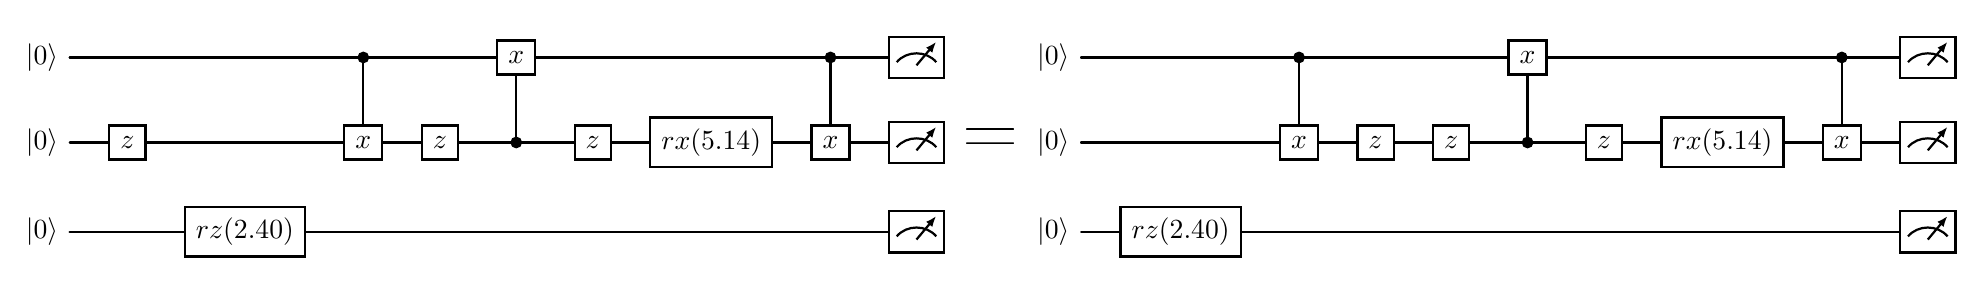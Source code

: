 \documentclass[border=6pt]{standalone}
\usepackage[utf8]{inputenc}
\usepackage[T1]{fontenc}
\usepackage{tikz}
\usetikzlibrary{quantikz2}
\begin{document}\begin{quantikz}
	\lstick{\ket{0}}	&	\qw	&	\qw	&	\ctrl{1}	&	\qw	&	\gate{x}	&	\qw	&	\qw	&	\ctrl{1}	&	\meter{}\\
	\lstick{\ket{0}}	&	\gate{z}	&	\qw	&	\gate{x}	&	\gate{z}	&	\ctrl{-1}	&	\gate{z}	&	\gate{rx(5.14)}	&	\gate{x}	&	\meter{}\\
	\lstick{\ket{0}}	&	\qw	&	\gate{rz(2.40)}	&	\qw	&	\qw	&	\qw	&	\qw	&	\qw	&	\qw	&	\meter{}
\end{quantikz}
{\Huge{\textbf{=}}}
\begin{quantikz}
	\lstick{\ket{0}}	&	\qw	&	\ctrl{1}	&	\qw	&	\qw	&	\gate{x}	&	\qw	&	\qw	&	\ctrl{1}	&	\meter{}\\
	\lstick{\ket{0}}	&	\qw	&	\gate{x}	&	\gate{z}	&	\gate{z}	&	\ctrl{-1}	&	\gate{z}	&	\gate{rx(5.14)}	&	\gate{x}	&	\meter{}\\
	\lstick{\ket{0}}	&	\gate{rz(2.40)}	&	\qw	&	\qw	&	\qw	&	\qw	&	\qw	&	\qw	&	\qw	&	\meter{}
\end{quantikz}
\end{document}